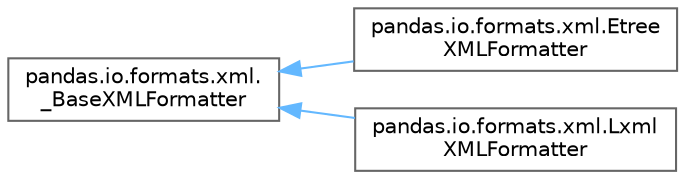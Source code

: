 digraph "Graphical Class Hierarchy"
{
 // LATEX_PDF_SIZE
  bgcolor="transparent";
  edge [fontname=Helvetica,fontsize=10,labelfontname=Helvetica,labelfontsize=10];
  node [fontname=Helvetica,fontsize=10,shape=box,height=0.2,width=0.4];
  rankdir="LR";
  Node0 [id="Node000000",label="pandas.io.formats.xml.\l_BaseXMLFormatter",height=0.2,width=0.4,color="grey40", fillcolor="white", style="filled",URL="$d9/d0d/classpandas_1_1io_1_1formats_1_1xml_1_1__BaseXMLFormatter.html",tooltip=" "];
  Node0 -> Node1 [id="edge4595_Node000000_Node000001",dir="back",color="steelblue1",style="solid",tooltip=" "];
  Node1 [id="Node000001",label="pandas.io.formats.xml.Etree\lXMLFormatter",height=0.2,width=0.4,color="grey40", fillcolor="white", style="filled",URL="$dd/dca/classpandas_1_1io_1_1formats_1_1xml_1_1EtreeXMLFormatter.html",tooltip=" "];
  Node0 -> Node2 [id="edge4596_Node000000_Node000002",dir="back",color="steelblue1",style="solid",tooltip=" "];
  Node2 [id="Node000002",label="pandas.io.formats.xml.Lxml\lXMLFormatter",height=0.2,width=0.4,color="grey40", fillcolor="white", style="filled",URL="$db/da2/classpandas_1_1io_1_1formats_1_1xml_1_1LxmlXMLFormatter.html",tooltip=" "];
}
